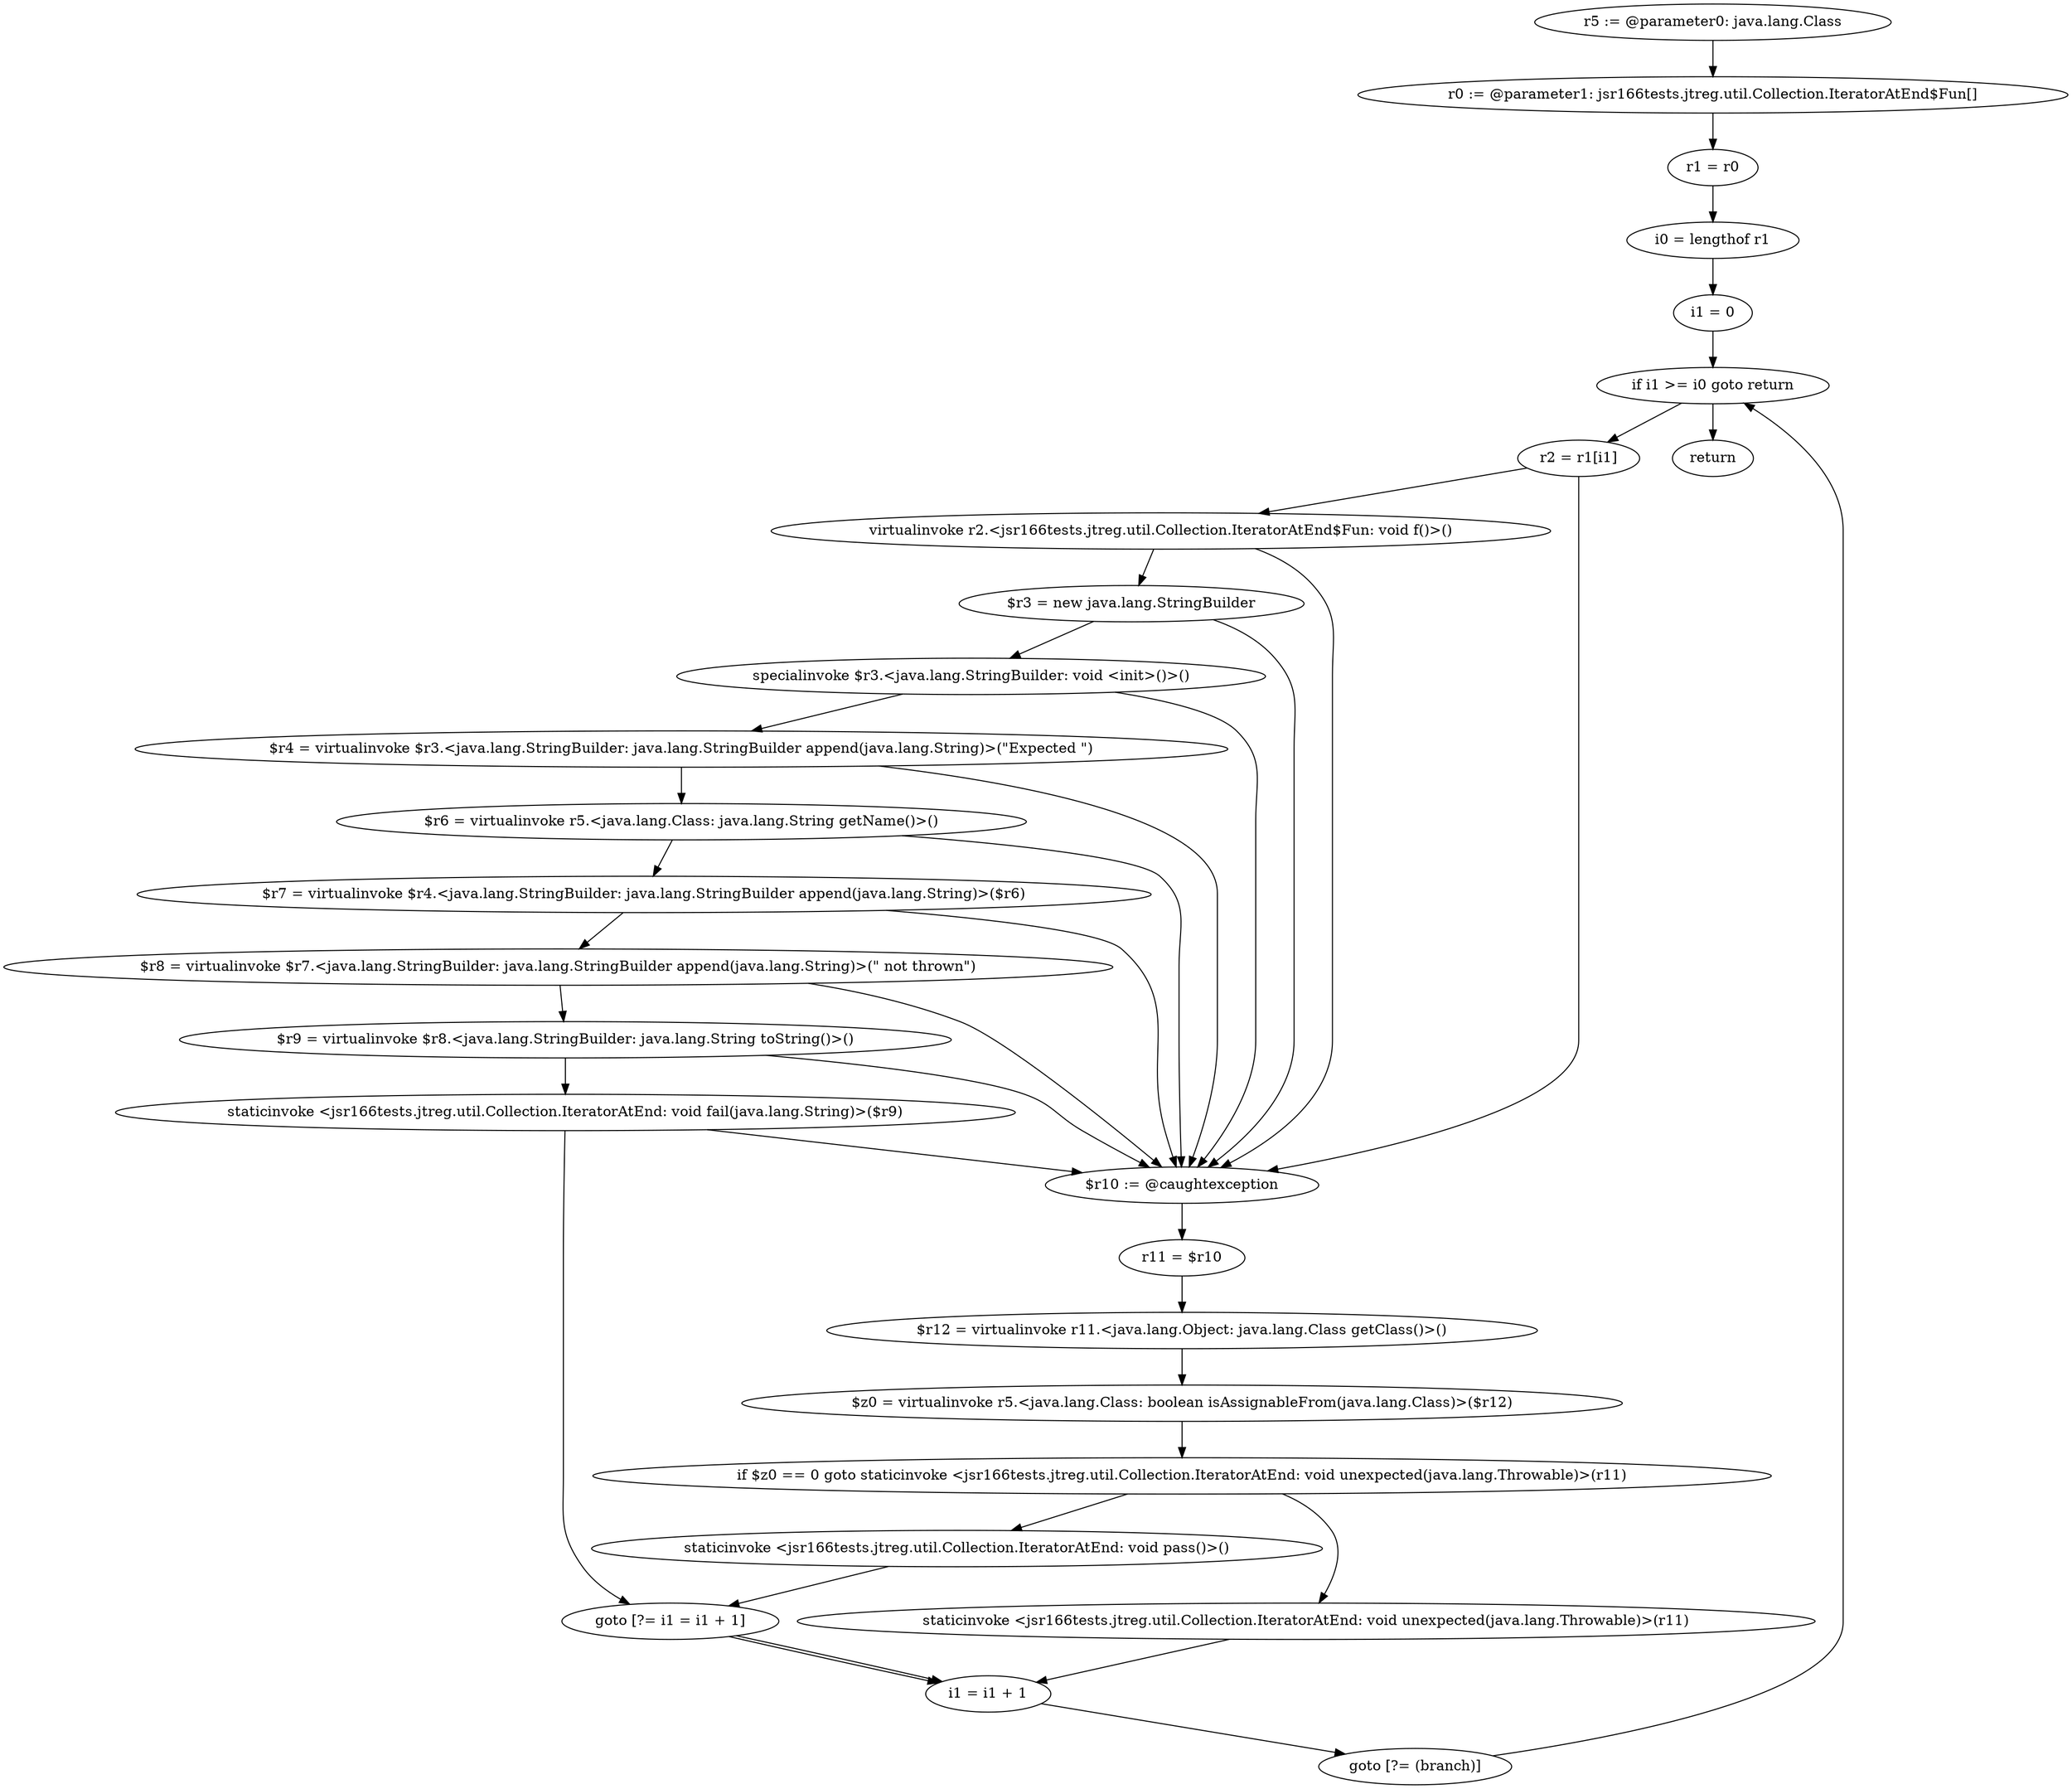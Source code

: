 digraph "unitGraph" {
    "r5 := @parameter0: java.lang.Class"
    "r0 := @parameter1: jsr166tests.jtreg.util.Collection.IteratorAtEnd$Fun[]"
    "r1 = r0"
    "i0 = lengthof r1"
    "i1 = 0"
    "if i1 >= i0 goto return"
    "r2 = r1[i1]"
    "virtualinvoke r2.<jsr166tests.jtreg.util.Collection.IteratorAtEnd$Fun: void f()>()"
    "$r3 = new java.lang.StringBuilder"
    "specialinvoke $r3.<java.lang.StringBuilder: void <init>()>()"
    "$r4 = virtualinvoke $r3.<java.lang.StringBuilder: java.lang.StringBuilder append(java.lang.String)>(\"Expected \")"
    "$r6 = virtualinvoke r5.<java.lang.Class: java.lang.String getName()>()"
    "$r7 = virtualinvoke $r4.<java.lang.StringBuilder: java.lang.StringBuilder append(java.lang.String)>($r6)"
    "$r8 = virtualinvoke $r7.<java.lang.StringBuilder: java.lang.StringBuilder append(java.lang.String)>(\" not thrown\")"
    "$r9 = virtualinvoke $r8.<java.lang.StringBuilder: java.lang.String toString()>()"
    "staticinvoke <jsr166tests.jtreg.util.Collection.IteratorAtEnd: void fail(java.lang.String)>($r9)"
    "goto [?= i1 = i1 + 1]"
    "$r10 := @caughtexception"
    "r11 = $r10"
    "$r12 = virtualinvoke r11.<java.lang.Object: java.lang.Class getClass()>()"
    "$z0 = virtualinvoke r5.<java.lang.Class: boolean isAssignableFrom(java.lang.Class)>($r12)"
    "if $z0 == 0 goto staticinvoke <jsr166tests.jtreg.util.Collection.IteratorAtEnd: void unexpected(java.lang.Throwable)>(r11)"
    "staticinvoke <jsr166tests.jtreg.util.Collection.IteratorAtEnd: void pass()>()"
    "staticinvoke <jsr166tests.jtreg.util.Collection.IteratorAtEnd: void unexpected(java.lang.Throwable)>(r11)"
    "i1 = i1 + 1"
    "goto [?= (branch)]"
    "return"
    "r5 := @parameter0: java.lang.Class"->"r0 := @parameter1: jsr166tests.jtreg.util.Collection.IteratorAtEnd$Fun[]";
    "r0 := @parameter1: jsr166tests.jtreg.util.Collection.IteratorAtEnd$Fun[]"->"r1 = r0";
    "r1 = r0"->"i0 = lengthof r1";
    "i0 = lengthof r1"->"i1 = 0";
    "i1 = 0"->"if i1 >= i0 goto return";
    "if i1 >= i0 goto return"->"r2 = r1[i1]";
    "if i1 >= i0 goto return"->"return";
    "r2 = r1[i1]"->"virtualinvoke r2.<jsr166tests.jtreg.util.Collection.IteratorAtEnd$Fun: void f()>()";
    "r2 = r1[i1]"->"$r10 := @caughtexception";
    "virtualinvoke r2.<jsr166tests.jtreg.util.Collection.IteratorAtEnd$Fun: void f()>()"->"$r3 = new java.lang.StringBuilder";
    "virtualinvoke r2.<jsr166tests.jtreg.util.Collection.IteratorAtEnd$Fun: void f()>()"->"$r10 := @caughtexception";
    "$r3 = new java.lang.StringBuilder"->"specialinvoke $r3.<java.lang.StringBuilder: void <init>()>()";
    "$r3 = new java.lang.StringBuilder"->"$r10 := @caughtexception";
    "specialinvoke $r3.<java.lang.StringBuilder: void <init>()>()"->"$r4 = virtualinvoke $r3.<java.lang.StringBuilder: java.lang.StringBuilder append(java.lang.String)>(\"Expected \")";
    "specialinvoke $r3.<java.lang.StringBuilder: void <init>()>()"->"$r10 := @caughtexception";
    "$r4 = virtualinvoke $r3.<java.lang.StringBuilder: java.lang.StringBuilder append(java.lang.String)>(\"Expected \")"->"$r6 = virtualinvoke r5.<java.lang.Class: java.lang.String getName()>()";
    "$r4 = virtualinvoke $r3.<java.lang.StringBuilder: java.lang.StringBuilder append(java.lang.String)>(\"Expected \")"->"$r10 := @caughtexception";
    "$r6 = virtualinvoke r5.<java.lang.Class: java.lang.String getName()>()"->"$r7 = virtualinvoke $r4.<java.lang.StringBuilder: java.lang.StringBuilder append(java.lang.String)>($r6)";
    "$r6 = virtualinvoke r5.<java.lang.Class: java.lang.String getName()>()"->"$r10 := @caughtexception";
    "$r7 = virtualinvoke $r4.<java.lang.StringBuilder: java.lang.StringBuilder append(java.lang.String)>($r6)"->"$r8 = virtualinvoke $r7.<java.lang.StringBuilder: java.lang.StringBuilder append(java.lang.String)>(\" not thrown\")";
    "$r7 = virtualinvoke $r4.<java.lang.StringBuilder: java.lang.StringBuilder append(java.lang.String)>($r6)"->"$r10 := @caughtexception";
    "$r8 = virtualinvoke $r7.<java.lang.StringBuilder: java.lang.StringBuilder append(java.lang.String)>(\" not thrown\")"->"$r9 = virtualinvoke $r8.<java.lang.StringBuilder: java.lang.String toString()>()";
    "$r8 = virtualinvoke $r7.<java.lang.StringBuilder: java.lang.StringBuilder append(java.lang.String)>(\" not thrown\")"->"$r10 := @caughtexception";
    "$r9 = virtualinvoke $r8.<java.lang.StringBuilder: java.lang.String toString()>()"->"staticinvoke <jsr166tests.jtreg.util.Collection.IteratorAtEnd: void fail(java.lang.String)>($r9)";
    "$r9 = virtualinvoke $r8.<java.lang.StringBuilder: java.lang.String toString()>()"->"$r10 := @caughtexception";
    "staticinvoke <jsr166tests.jtreg.util.Collection.IteratorAtEnd: void fail(java.lang.String)>($r9)"->"goto [?= i1 = i1 + 1]";
    "staticinvoke <jsr166tests.jtreg.util.Collection.IteratorAtEnd: void fail(java.lang.String)>($r9)"->"$r10 := @caughtexception";
    "goto [?= i1 = i1 + 1]"->"i1 = i1 + 1";
    "$r10 := @caughtexception"->"r11 = $r10";
    "r11 = $r10"->"$r12 = virtualinvoke r11.<java.lang.Object: java.lang.Class getClass()>()";
    "$r12 = virtualinvoke r11.<java.lang.Object: java.lang.Class getClass()>()"->"$z0 = virtualinvoke r5.<java.lang.Class: boolean isAssignableFrom(java.lang.Class)>($r12)";
    "$z0 = virtualinvoke r5.<java.lang.Class: boolean isAssignableFrom(java.lang.Class)>($r12)"->"if $z0 == 0 goto staticinvoke <jsr166tests.jtreg.util.Collection.IteratorAtEnd: void unexpected(java.lang.Throwable)>(r11)";
    "if $z0 == 0 goto staticinvoke <jsr166tests.jtreg.util.Collection.IteratorAtEnd: void unexpected(java.lang.Throwable)>(r11)"->"staticinvoke <jsr166tests.jtreg.util.Collection.IteratorAtEnd: void pass()>()";
    "if $z0 == 0 goto staticinvoke <jsr166tests.jtreg.util.Collection.IteratorAtEnd: void unexpected(java.lang.Throwable)>(r11)"->"staticinvoke <jsr166tests.jtreg.util.Collection.IteratorAtEnd: void unexpected(java.lang.Throwable)>(r11)";
    "staticinvoke <jsr166tests.jtreg.util.Collection.IteratorAtEnd: void pass()>()"->"goto [?= i1 = i1 + 1]";
    "goto [?= i1 = i1 + 1]"->"i1 = i1 + 1";
    "staticinvoke <jsr166tests.jtreg.util.Collection.IteratorAtEnd: void unexpected(java.lang.Throwable)>(r11)"->"i1 = i1 + 1";
    "i1 = i1 + 1"->"goto [?= (branch)]";
    "goto [?= (branch)]"->"if i1 >= i0 goto return";
}
